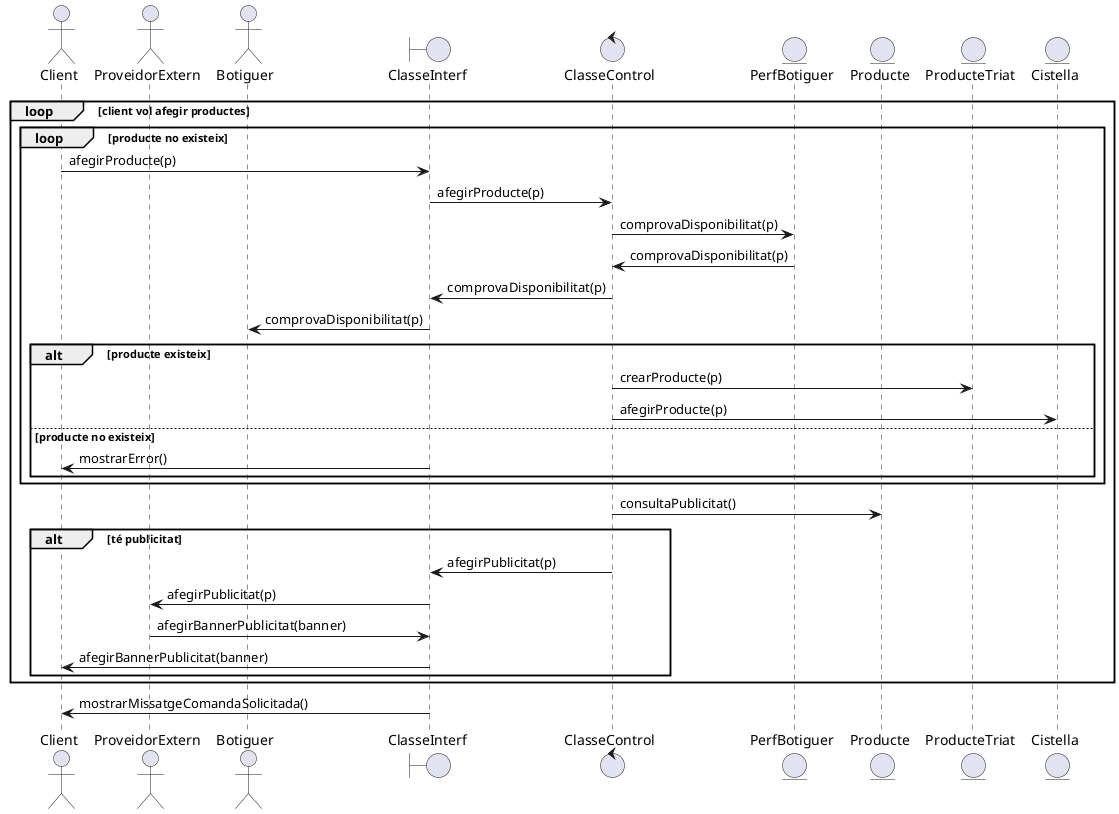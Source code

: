 @startuml
' ***** Declaració d'actors i objectes. 
' ***** Els objectes poden ser comunicació (boundary), control o entity
actor Client
actor ProveidorExtern
actor Botiguer
boundary ClasseInterf
control ClasseControl
entity PerfBotiguer
entity Producte
entity ProducteTriat
entity Cistella

loop client vol afegir productes
  loop producte no existeix
    Client -> ClasseInterf : afegirProducte(p)
    ClasseInterf -> ClasseControl : afegirProducte(p)
    ClasseControl -> PerfBotiguer : comprovaDisponibilitat(p)
    PerfBotiguer -> ClasseControl : comprovaDisponibilitat(p)
    ClasseControl -> ClasseInterf : comprovaDisponibilitat(p)
    ClasseInterf -> Botiguer : comprovaDisponibilitat(p)
    alt producte existeix
      ClasseControl -> ProducteTriat : crearProducte(p)
      ClasseControl -> Cistella : afegirProducte(p)
    else producte no existeix
      ClasseInterf -> Client : mostrarError()
    end
  end

  ClasseControl -> Producte : consultaPublicitat()
  
  alt té publicitat
     ClasseControl -> ClasseInterf : afegirPublicitat(p)
     ClasseInterf -> ProveidorExtern : afegirPublicitat(p)
     ProveidorExtern -> ClasseInterf : afegirBannerPublicitat(banner)
     ClasseInterf -> Client : afegirBannerPublicitat(banner)
  end
end
ClasseInterf -> Client : mostrarMissatgeComandaSolicitada()

@enduml